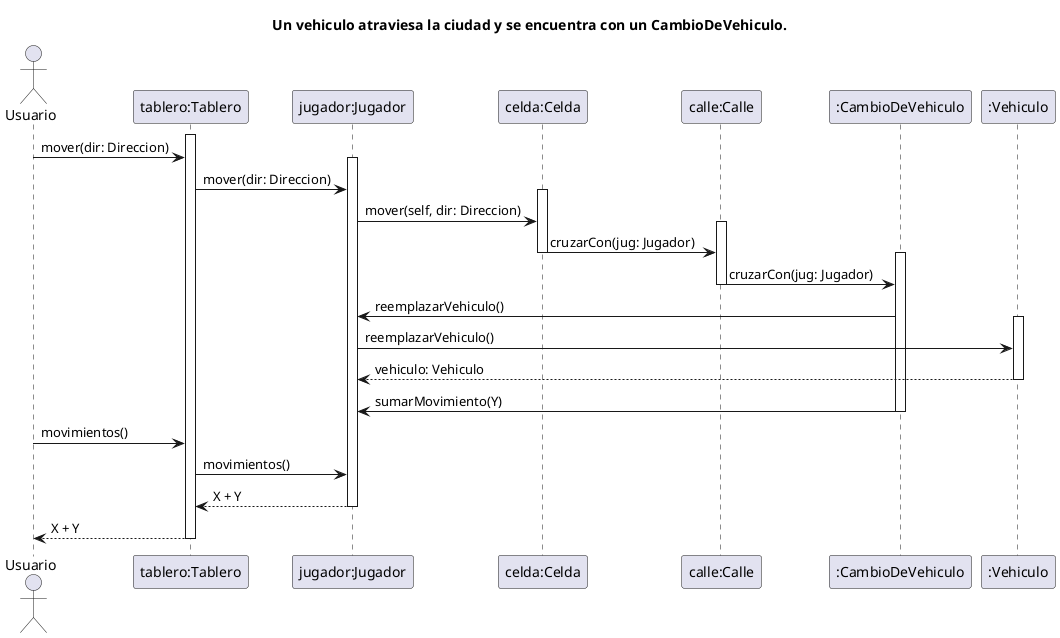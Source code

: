  @startuml SecuenciaVehiculoCambiaVehiculo
' Caso de uso 
' Un auto atraviesa la ciudad y se encuentra con un CambioDeVehiculo. Se cambia el auto.por una camioneta.

title Un vehiculo atraviesa la ciudad y se encuentra con un CambioDeVehiculo. 

Actor Usuario as user
participant "tablero:Tablero" as tablero
participant "jugador:Jugador" as jugador
participant "celda:Celda" as celda
participant "calle:Calle" as calle
participant ":CambioDeVehiculo" as cambioDeVehiculo
participant ":Vehiculo" as vehiculo

activate tablero

user -> tablero: mover(dir: Direccion)

activate jugador

tablero -> jugador: mover(dir: Direccion)

activate celda

jugador -> celda: mover(self, dir: Direccion)

activate calle

celda -> calle: cruzarCon(jug: Jugador)

deactivate celda

activate cambioDeVehiculo

calle -> cambioDeVehiculo: cruzarCon(jug: Jugador)

deactivate calle

cambioDeVehiculo -> jugador: reemplazarVehiculo()

activate vehiculo

jugador -> vehiculo : reemplazarVehiculo()

vehiculo --> jugador : vehiculo: Vehiculo 
deactivate vehiculo

cambioDeVehiculo -> jugador: sumarMovimiento(Y)
deactivate cambioDeVehiculo


deactivate celda

user -> tablero: movimientos()

tablero -> jugador: movimientos()
jugador --> tablero: X + Y
deactivate jugador

tablero --> user: X + Y

deactivate tablero

@enduml

